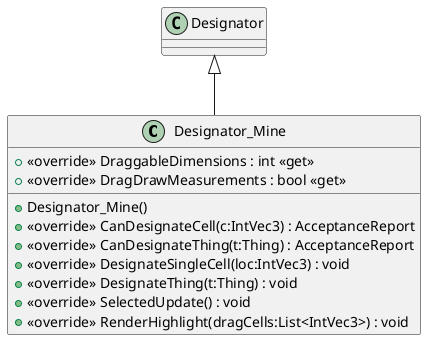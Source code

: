 @startuml
class Designator_Mine {
    + <<override>> DraggableDimensions : int <<get>>
    + <<override>> DragDrawMeasurements : bool <<get>>
    + Designator_Mine()
    + <<override>> CanDesignateCell(c:IntVec3) : AcceptanceReport
    + <<override>> CanDesignateThing(t:Thing) : AcceptanceReport
    + <<override>> DesignateSingleCell(loc:IntVec3) : void
    + <<override>> DesignateThing(t:Thing) : void
    + <<override>> SelectedUpdate() : void
    + <<override>> RenderHighlight(dragCells:List<IntVec3>) : void
}
Designator <|-- Designator_Mine
@enduml
